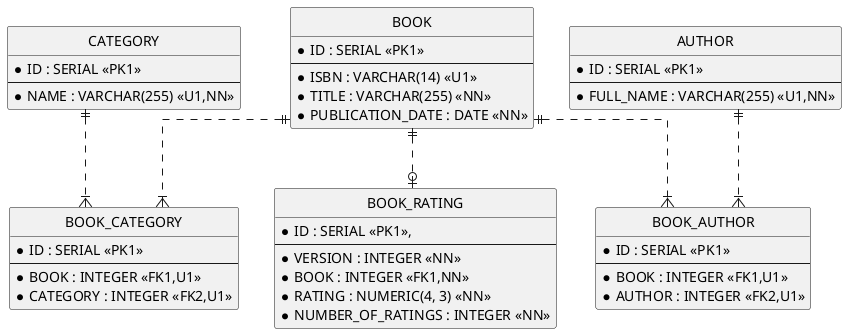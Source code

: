@startuml

hide circle

skinparam linetype ortho

entity "CATEGORY" as c {
  *ID : SERIAL <<PK1>>
  --
  *NAME : VARCHAR(255) <<U1,NN>>
}

entity "AUTHOR" as a {
  *ID : SERIAL <<PK1>>
  --
  *FULL_NAME : VARCHAR(255) <<U1,NN>>
}

entity "BOOK" as b {
  *ID : SERIAL <<PK1>>
  --
  *ISBN : VARCHAR(14) <<U1>>
  *TITLE : VARCHAR(255) <<NN>>
  *PUBLICATION_DATE : DATE <<NN>>
}

entity "BOOK_CATEGORY" as bc {
  *ID : SERIAL <<PK1>>
  --
  *BOOK : INTEGER <<FK1,U1>>
  *CATEGORY : INTEGER <<FK2,U1>>
}

entity "BOOK_AUTHOR" as ba {
  *ID : SERIAL <<PK1>>
  --
  *BOOK : INTEGER <<FK1,U1>>
  *AUTHOR : INTEGER <<FK2,U1>>
}

entity "BOOK_RATING" as br {
  *ID : SERIAL <<PK1>>,
  --
  *VERSION : INTEGER <<NN>>
  *BOOK : INTEGER <<FK1,NN>>
  *RATING : NUMERIC(4, 3) <<NN>>
  *NUMBER_OF_RATINGS : INTEGER <<NN>>
}

b ||..|{ bc
b ||..|{ ba
b ||..o| br

c ||..|{ bc
a ||..|{ ba

@enduml
